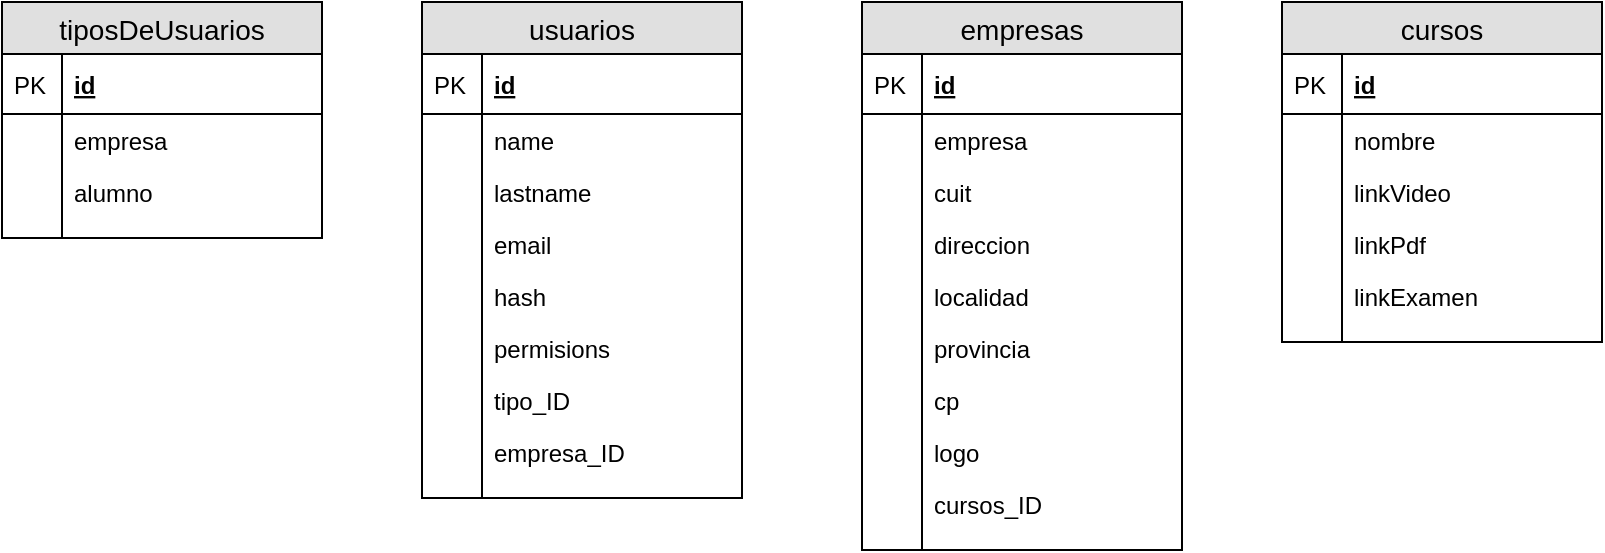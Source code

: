 <mxfile version="12.1.7" type="github" pages="1">
  <diagram id="rwCzeXzMKJZECigRZFu8" name="Page-1">
    <mxGraphModel dx="854" dy="468" grid="1" gridSize="10" guides="1" tooltips="1" connect="1" arrows="1" fold="1" page="1" pageScale="1" pageWidth="827" pageHeight="1169" math="0" shadow="0">
      <root>
        <mxCell id="0"/>
        <mxCell id="1" parent="0"/>
        <mxCell id="yXwIp1TPtq5uOMqV-L0E-1" value="usuarios" style="swimlane;fontStyle=0;childLayout=stackLayout;horizontal=1;startSize=26;fillColor=#e0e0e0;horizontalStack=0;resizeParent=1;resizeParentMax=0;resizeLast=0;collapsible=1;marginBottom=0;swimlaneFillColor=#ffffff;align=center;fontSize=14;" vertex="1" parent="1">
          <mxGeometry x="230" y="60" width="160" height="248" as="geometry"/>
        </mxCell>
        <mxCell id="yXwIp1TPtq5uOMqV-L0E-2" value="id" style="shape=partialRectangle;top=0;left=0;right=0;bottom=1;align=left;verticalAlign=middle;fillColor=none;spacingLeft=34;spacingRight=4;overflow=hidden;rotatable=0;points=[[0,0.5],[1,0.5]];portConstraint=eastwest;dropTarget=0;fontStyle=5;fontSize=12;" vertex="1" parent="yXwIp1TPtq5uOMqV-L0E-1">
          <mxGeometry y="26" width="160" height="30" as="geometry"/>
        </mxCell>
        <mxCell id="yXwIp1TPtq5uOMqV-L0E-3" value="PK" style="shape=partialRectangle;top=0;left=0;bottom=0;fillColor=none;align=left;verticalAlign=middle;spacingLeft=4;spacingRight=4;overflow=hidden;rotatable=0;points=[];portConstraint=eastwest;part=1;fontSize=12;" vertex="1" connectable="0" parent="yXwIp1TPtq5uOMqV-L0E-2">
          <mxGeometry width="30" height="30" as="geometry"/>
        </mxCell>
        <mxCell id="yXwIp1TPtq5uOMqV-L0E-4" value="name" style="shape=partialRectangle;top=0;left=0;right=0;bottom=0;align=left;verticalAlign=top;fillColor=none;spacingLeft=34;spacingRight=4;overflow=hidden;rotatable=0;points=[[0,0.5],[1,0.5]];portConstraint=eastwest;dropTarget=0;fontSize=12;" vertex="1" parent="yXwIp1TPtq5uOMqV-L0E-1">
          <mxGeometry y="56" width="160" height="26" as="geometry"/>
        </mxCell>
        <mxCell id="yXwIp1TPtq5uOMqV-L0E-5" value="" style="shape=partialRectangle;top=0;left=0;bottom=0;fillColor=none;align=left;verticalAlign=top;spacingLeft=4;spacingRight=4;overflow=hidden;rotatable=0;points=[];portConstraint=eastwest;part=1;fontSize=12;" vertex="1" connectable="0" parent="yXwIp1TPtq5uOMqV-L0E-4">
          <mxGeometry width="30" height="26" as="geometry"/>
        </mxCell>
        <mxCell id="yXwIp1TPtq5uOMqV-L0E-6" value="lastname" style="shape=partialRectangle;top=0;left=0;right=0;bottom=0;align=left;verticalAlign=top;fillColor=none;spacingLeft=34;spacingRight=4;overflow=hidden;rotatable=0;points=[[0,0.5],[1,0.5]];portConstraint=eastwest;dropTarget=0;fontSize=12;" vertex="1" parent="yXwIp1TPtq5uOMqV-L0E-1">
          <mxGeometry y="82" width="160" height="26" as="geometry"/>
        </mxCell>
        <mxCell id="yXwIp1TPtq5uOMqV-L0E-7" value="" style="shape=partialRectangle;top=0;left=0;bottom=0;fillColor=none;align=left;verticalAlign=top;spacingLeft=4;spacingRight=4;overflow=hidden;rotatable=0;points=[];portConstraint=eastwest;part=1;fontSize=12;" vertex="1" connectable="0" parent="yXwIp1TPtq5uOMqV-L0E-6">
          <mxGeometry width="30" height="26" as="geometry"/>
        </mxCell>
        <mxCell id="yXwIp1TPtq5uOMqV-L0E-8" value="email" style="shape=partialRectangle;top=0;left=0;right=0;bottom=0;align=left;verticalAlign=top;fillColor=none;spacingLeft=34;spacingRight=4;overflow=hidden;rotatable=0;points=[[0,0.5],[1,0.5]];portConstraint=eastwest;dropTarget=0;fontSize=12;" vertex="1" parent="yXwIp1TPtq5uOMqV-L0E-1">
          <mxGeometry y="108" width="160" height="26" as="geometry"/>
        </mxCell>
        <mxCell id="yXwIp1TPtq5uOMqV-L0E-9" value="" style="shape=partialRectangle;top=0;left=0;bottom=0;fillColor=none;align=left;verticalAlign=top;spacingLeft=4;spacingRight=4;overflow=hidden;rotatable=0;points=[];portConstraint=eastwest;part=1;fontSize=12;" vertex="1" connectable="0" parent="yXwIp1TPtq5uOMqV-L0E-8">
          <mxGeometry width="30" height="26" as="geometry"/>
        </mxCell>
        <mxCell id="yXwIp1TPtq5uOMqV-L0E-12" value="hash" style="shape=partialRectangle;top=0;left=0;right=0;bottom=0;align=left;verticalAlign=top;fillColor=none;spacingLeft=34;spacingRight=4;overflow=hidden;rotatable=0;points=[[0,0.5],[1,0.5]];portConstraint=eastwest;dropTarget=0;fontSize=12;" vertex="1" parent="yXwIp1TPtq5uOMqV-L0E-1">
          <mxGeometry y="134" width="160" height="26" as="geometry"/>
        </mxCell>
        <mxCell id="yXwIp1TPtq5uOMqV-L0E-13" value="" style="shape=partialRectangle;top=0;left=0;bottom=0;fillColor=none;align=left;verticalAlign=top;spacingLeft=4;spacingRight=4;overflow=hidden;rotatable=0;points=[];portConstraint=eastwest;part=1;fontSize=12;" vertex="1" connectable="0" parent="yXwIp1TPtq5uOMqV-L0E-12">
          <mxGeometry width="30" height="26" as="geometry"/>
        </mxCell>
        <mxCell id="yXwIp1TPtq5uOMqV-L0E-14" value="permisions" style="shape=partialRectangle;top=0;left=0;right=0;bottom=0;align=left;verticalAlign=top;fillColor=none;spacingLeft=34;spacingRight=4;overflow=hidden;rotatable=0;points=[[0,0.5],[1,0.5]];portConstraint=eastwest;dropTarget=0;fontSize=12;" vertex="1" parent="yXwIp1TPtq5uOMqV-L0E-1">
          <mxGeometry y="160" width="160" height="26" as="geometry"/>
        </mxCell>
        <mxCell id="yXwIp1TPtq5uOMqV-L0E-15" value="" style="shape=partialRectangle;top=0;left=0;bottom=0;fillColor=none;align=left;verticalAlign=top;spacingLeft=4;spacingRight=4;overflow=hidden;rotatable=0;points=[];portConstraint=eastwest;part=1;fontSize=12;" vertex="1" connectable="0" parent="yXwIp1TPtq5uOMqV-L0E-14">
          <mxGeometry width="30" height="26" as="geometry"/>
        </mxCell>
        <mxCell id="yXwIp1TPtq5uOMqV-L0E-16" value="tipo_ID" style="shape=partialRectangle;top=0;left=0;right=0;bottom=0;align=left;verticalAlign=top;fillColor=none;spacingLeft=34;spacingRight=4;overflow=hidden;rotatable=0;points=[[0,0.5],[1,0.5]];portConstraint=eastwest;dropTarget=0;fontSize=12;" vertex="1" parent="yXwIp1TPtq5uOMqV-L0E-1">
          <mxGeometry y="186" width="160" height="26" as="geometry"/>
        </mxCell>
        <mxCell id="yXwIp1TPtq5uOMqV-L0E-17" value="" style="shape=partialRectangle;top=0;left=0;bottom=0;fillColor=none;align=left;verticalAlign=top;spacingLeft=4;spacingRight=4;overflow=hidden;rotatable=0;points=[];portConstraint=eastwest;part=1;fontSize=12;" vertex="1" connectable="0" parent="yXwIp1TPtq5uOMqV-L0E-16">
          <mxGeometry width="30" height="26" as="geometry"/>
        </mxCell>
        <mxCell id="yXwIp1TPtq5uOMqV-L0E-77" value="empresa_ID" style="shape=partialRectangle;top=0;left=0;right=0;bottom=0;align=left;verticalAlign=top;fillColor=none;spacingLeft=34;spacingRight=4;overflow=hidden;rotatable=0;points=[[0,0.5],[1,0.5]];portConstraint=eastwest;dropTarget=0;fontSize=12;" vertex="1" parent="yXwIp1TPtq5uOMqV-L0E-1">
          <mxGeometry y="212" width="160" height="26" as="geometry"/>
        </mxCell>
        <mxCell id="yXwIp1TPtq5uOMqV-L0E-78" value="" style="shape=partialRectangle;top=0;left=0;bottom=0;fillColor=none;align=left;verticalAlign=top;spacingLeft=4;spacingRight=4;overflow=hidden;rotatable=0;points=[];portConstraint=eastwest;part=1;fontSize=12;" vertex="1" connectable="0" parent="yXwIp1TPtq5uOMqV-L0E-77">
          <mxGeometry width="30" height="26" as="geometry"/>
        </mxCell>
        <mxCell id="yXwIp1TPtq5uOMqV-L0E-10" value="" style="shape=partialRectangle;top=0;left=0;right=0;bottom=0;align=left;verticalAlign=top;fillColor=none;spacingLeft=34;spacingRight=4;overflow=hidden;rotatable=0;points=[[0,0.5],[1,0.5]];portConstraint=eastwest;dropTarget=0;fontSize=12;" vertex="1" parent="yXwIp1TPtq5uOMqV-L0E-1">
          <mxGeometry y="238" width="160" height="10" as="geometry"/>
        </mxCell>
        <mxCell id="yXwIp1TPtq5uOMqV-L0E-11" value="" style="shape=partialRectangle;top=0;left=0;bottom=0;fillColor=none;align=left;verticalAlign=top;spacingLeft=4;spacingRight=4;overflow=hidden;rotatable=0;points=[];portConstraint=eastwest;part=1;fontSize=12;" vertex="1" connectable="0" parent="yXwIp1TPtq5uOMqV-L0E-10">
          <mxGeometry width="30" height="10" as="geometry"/>
        </mxCell>
        <mxCell id="yXwIp1TPtq5uOMqV-L0E-18" value="tiposDeUsuarios" style="swimlane;fontStyle=0;childLayout=stackLayout;horizontal=1;startSize=26;fillColor=#e0e0e0;horizontalStack=0;resizeParent=1;resizeParentMax=0;resizeLast=0;collapsible=1;marginBottom=0;swimlaneFillColor=#ffffff;align=center;fontSize=14;" vertex="1" parent="1">
          <mxGeometry x="20" y="60" width="160" height="118" as="geometry"/>
        </mxCell>
        <mxCell id="yXwIp1TPtq5uOMqV-L0E-19" value="id" style="shape=partialRectangle;top=0;left=0;right=0;bottom=1;align=left;verticalAlign=middle;fillColor=none;spacingLeft=34;spacingRight=4;overflow=hidden;rotatable=0;points=[[0,0.5],[1,0.5]];portConstraint=eastwest;dropTarget=0;fontStyle=5;fontSize=12;" vertex="1" parent="yXwIp1TPtq5uOMqV-L0E-18">
          <mxGeometry y="26" width="160" height="30" as="geometry"/>
        </mxCell>
        <mxCell id="yXwIp1TPtq5uOMqV-L0E-20" value="PK" style="shape=partialRectangle;top=0;left=0;bottom=0;fillColor=none;align=left;verticalAlign=middle;spacingLeft=4;spacingRight=4;overflow=hidden;rotatable=0;points=[];portConstraint=eastwest;part=1;fontSize=12;" vertex="1" connectable="0" parent="yXwIp1TPtq5uOMqV-L0E-19">
          <mxGeometry width="30" height="30" as="geometry"/>
        </mxCell>
        <mxCell id="yXwIp1TPtq5uOMqV-L0E-21" value="empresa" style="shape=partialRectangle;top=0;left=0;right=0;bottom=0;align=left;verticalAlign=top;fillColor=none;spacingLeft=34;spacingRight=4;overflow=hidden;rotatable=0;points=[[0,0.5],[1,0.5]];portConstraint=eastwest;dropTarget=0;fontSize=12;" vertex="1" parent="yXwIp1TPtq5uOMqV-L0E-18">
          <mxGeometry y="56" width="160" height="26" as="geometry"/>
        </mxCell>
        <mxCell id="yXwIp1TPtq5uOMqV-L0E-22" value="" style="shape=partialRectangle;top=0;left=0;bottom=0;fillColor=none;align=left;verticalAlign=top;spacingLeft=4;spacingRight=4;overflow=hidden;rotatable=0;points=[];portConstraint=eastwest;part=1;fontSize=12;" vertex="1" connectable="0" parent="yXwIp1TPtq5uOMqV-L0E-21">
          <mxGeometry width="30" height="26" as="geometry"/>
        </mxCell>
        <mxCell id="yXwIp1TPtq5uOMqV-L0E-23" value="alumno" style="shape=partialRectangle;top=0;left=0;right=0;bottom=0;align=left;verticalAlign=top;fillColor=none;spacingLeft=34;spacingRight=4;overflow=hidden;rotatable=0;points=[[0,0.5],[1,0.5]];portConstraint=eastwest;dropTarget=0;fontSize=12;" vertex="1" parent="yXwIp1TPtq5uOMqV-L0E-18">
          <mxGeometry y="82" width="160" height="26" as="geometry"/>
        </mxCell>
        <mxCell id="yXwIp1TPtq5uOMqV-L0E-24" value="" style="shape=partialRectangle;top=0;left=0;bottom=0;fillColor=none;align=left;verticalAlign=top;spacingLeft=4;spacingRight=4;overflow=hidden;rotatable=0;points=[];portConstraint=eastwest;part=1;fontSize=12;" vertex="1" connectable="0" parent="yXwIp1TPtq5uOMqV-L0E-23">
          <mxGeometry width="30" height="26" as="geometry"/>
        </mxCell>
        <mxCell id="yXwIp1TPtq5uOMqV-L0E-33" value="" style="shape=partialRectangle;top=0;left=0;right=0;bottom=0;align=left;verticalAlign=top;fillColor=none;spacingLeft=34;spacingRight=4;overflow=hidden;rotatable=0;points=[[0,0.5],[1,0.5]];portConstraint=eastwest;dropTarget=0;fontSize=12;" vertex="1" parent="yXwIp1TPtq5uOMqV-L0E-18">
          <mxGeometry y="108" width="160" height="10" as="geometry"/>
        </mxCell>
        <mxCell id="yXwIp1TPtq5uOMqV-L0E-34" value="" style="shape=partialRectangle;top=0;left=0;bottom=0;fillColor=none;align=left;verticalAlign=top;spacingLeft=4;spacingRight=4;overflow=hidden;rotatable=0;points=[];portConstraint=eastwest;part=1;fontSize=12;" vertex="1" connectable="0" parent="yXwIp1TPtq5uOMqV-L0E-33">
          <mxGeometry width="30" height="10" as="geometry"/>
        </mxCell>
        <mxCell id="yXwIp1TPtq5uOMqV-L0E-35" value="cursos" style="swimlane;fontStyle=0;childLayout=stackLayout;horizontal=1;startSize=26;fillColor=#e0e0e0;horizontalStack=0;resizeParent=1;resizeParentMax=0;resizeLast=0;collapsible=1;marginBottom=0;swimlaneFillColor=#ffffff;align=center;fontSize=14;" vertex="1" parent="1">
          <mxGeometry x="660" y="60" width="160" height="170" as="geometry"/>
        </mxCell>
        <mxCell id="yXwIp1TPtq5uOMqV-L0E-36" value="id" style="shape=partialRectangle;top=0;left=0;right=0;bottom=1;align=left;verticalAlign=middle;fillColor=none;spacingLeft=34;spacingRight=4;overflow=hidden;rotatable=0;points=[[0,0.5],[1,0.5]];portConstraint=eastwest;dropTarget=0;fontStyle=5;fontSize=12;" vertex="1" parent="yXwIp1TPtq5uOMqV-L0E-35">
          <mxGeometry y="26" width="160" height="30" as="geometry"/>
        </mxCell>
        <mxCell id="yXwIp1TPtq5uOMqV-L0E-37" value="PK" style="shape=partialRectangle;top=0;left=0;bottom=0;fillColor=none;align=left;verticalAlign=middle;spacingLeft=4;spacingRight=4;overflow=hidden;rotatable=0;points=[];portConstraint=eastwest;part=1;fontSize=12;" vertex="1" connectable="0" parent="yXwIp1TPtq5uOMqV-L0E-36">
          <mxGeometry width="30" height="30" as="geometry"/>
        </mxCell>
        <mxCell id="yXwIp1TPtq5uOMqV-L0E-38" value="nombre" style="shape=partialRectangle;top=0;left=0;right=0;bottom=0;align=left;verticalAlign=top;fillColor=none;spacingLeft=34;spacingRight=4;overflow=hidden;rotatable=0;points=[[0,0.5],[1,0.5]];portConstraint=eastwest;dropTarget=0;fontSize=12;" vertex="1" parent="yXwIp1TPtq5uOMqV-L0E-35">
          <mxGeometry y="56" width="160" height="26" as="geometry"/>
        </mxCell>
        <mxCell id="yXwIp1TPtq5uOMqV-L0E-39" value="" style="shape=partialRectangle;top=0;left=0;bottom=0;fillColor=none;align=left;verticalAlign=top;spacingLeft=4;spacingRight=4;overflow=hidden;rotatable=0;points=[];portConstraint=eastwest;part=1;fontSize=12;" vertex="1" connectable="0" parent="yXwIp1TPtq5uOMqV-L0E-38">
          <mxGeometry width="30" height="26" as="geometry"/>
        </mxCell>
        <mxCell id="yXwIp1TPtq5uOMqV-L0E-40" value="linkVideo" style="shape=partialRectangle;top=0;left=0;right=0;bottom=0;align=left;verticalAlign=top;fillColor=none;spacingLeft=34;spacingRight=4;overflow=hidden;rotatable=0;points=[[0,0.5],[1,0.5]];portConstraint=eastwest;dropTarget=0;fontSize=12;" vertex="1" parent="yXwIp1TPtq5uOMqV-L0E-35">
          <mxGeometry y="82" width="160" height="26" as="geometry"/>
        </mxCell>
        <mxCell id="yXwIp1TPtq5uOMqV-L0E-41" value="" style="shape=partialRectangle;top=0;left=0;bottom=0;fillColor=none;align=left;verticalAlign=top;spacingLeft=4;spacingRight=4;overflow=hidden;rotatable=0;points=[];portConstraint=eastwest;part=1;fontSize=12;" vertex="1" connectable="0" parent="yXwIp1TPtq5uOMqV-L0E-40">
          <mxGeometry width="30" height="26" as="geometry"/>
        </mxCell>
        <mxCell id="yXwIp1TPtq5uOMqV-L0E-44" value="linkPdf" style="shape=partialRectangle;top=0;left=0;right=0;bottom=0;align=left;verticalAlign=top;fillColor=none;spacingLeft=34;spacingRight=4;overflow=hidden;rotatable=0;points=[[0,0.5],[1,0.5]];portConstraint=eastwest;dropTarget=0;fontSize=12;" vertex="1" parent="yXwIp1TPtq5uOMqV-L0E-35">
          <mxGeometry y="108" width="160" height="26" as="geometry"/>
        </mxCell>
        <mxCell id="yXwIp1TPtq5uOMqV-L0E-45" value="" style="shape=partialRectangle;top=0;left=0;bottom=0;fillColor=none;align=left;verticalAlign=top;spacingLeft=4;spacingRight=4;overflow=hidden;rotatable=0;points=[];portConstraint=eastwest;part=1;fontSize=12;" vertex="1" connectable="0" parent="yXwIp1TPtq5uOMqV-L0E-44">
          <mxGeometry width="30" height="26" as="geometry"/>
        </mxCell>
        <mxCell id="yXwIp1TPtq5uOMqV-L0E-46" value="linkExamen" style="shape=partialRectangle;top=0;left=0;right=0;bottom=0;align=left;verticalAlign=top;fillColor=none;spacingLeft=34;spacingRight=4;overflow=hidden;rotatable=0;points=[[0,0.5],[1,0.5]];portConstraint=eastwest;dropTarget=0;fontSize=12;" vertex="1" parent="yXwIp1TPtq5uOMqV-L0E-35">
          <mxGeometry y="134" width="160" height="26" as="geometry"/>
        </mxCell>
        <mxCell id="yXwIp1TPtq5uOMqV-L0E-47" value="" style="shape=partialRectangle;top=0;left=0;bottom=0;fillColor=none;align=left;verticalAlign=top;spacingLeft=4;spacingRight=4;overflow=hidden;rotatable=0;points=[];portConstraint=eastwest;part=1;fontSize=12;" vertex="1" connectable="0" parent="yXwIp1TPtq5uOMqV-L0E-46">
          <mxGeometry width="30" height="26" as="geometry"/>
        </mxCell>
        <mxCell id="yXwIp1TPtq5uOMqV-L0E-42" value="" style="shape=partialRectangle;top=0;left=0;right=0;bottom=0;align=left;verticalAlign=top;fillColor=none;spacingLeft=34;spacingRight=4;overflow=hidden;rotatable=0;points=[[0,0.5],[1,0.5]];portConstraint=eastwest;dropTarget=0;fontSize=12;" vertex="1" parent="yXwIp1TPtq5uOMqV-L0E-35">
          <mxGeometry y="160" width="160" height="10" as="geometry"/>
        </mxCell>
        <mxCell id="yXwIp1TPtq5uOMqV-L0E-43" value="" style="shape=partialRectangle;top=0;left=0;bottom=0;fillColor=none;align=left;verticalAlign=top;spacingLeft=4;spacingRight=4;overflow=hidden;rotatable=0;points=[];portConstraint=eastwest;part=1;fontSize=12;" vertex="1" connectable="0" parent="yXwIp1TPtq5uOMqV-L0E-42">
          <mxGeometry width="30" height="10" as="geometry"/>
        </mxCell>
        <mxCell id="yXwIp1TPtq5uOMqV-L0E-52" value="empresas" style="swimlane;fontStyle=0;childLayout=stackLayout;horizontal=1;startSize=26;fillColor=#e0e0e0;horizontalStack=0;resizeParent=1;resizeParentMax=0;resizeLast=0;collapsible=1;marginBottom=0;swimlaneFillColor=#ffffff;align=center;fontSize=14;" vertex="1" parent="1">
          <mxGeometry x="450" y="60" width="160" height="274" as="geometry"/>
        </mxCell>
        <mxCell id="yXwIp1TPtq5uOMqV-L0E-53" value="id" style="shape=partialRectangle;top=0;left=0;right=0;bottom=1;align=left;verticalAlign=middle;fillColor=none;spacingLeft=34;spacingRight=4;overflow=hidden;rotatable=0;points=[[0,0.5],[1,0.5]];portConstraint=eastwest;dropTarget=0;fontStyle=5;fontSize=12;" vertex="1" parent="yXwIp1TPtq5uOMqV-L0E-52">
          <mxGeometry y="26" width="160" height="30" as="geometry"/>
        </mxCell>
        <mxCell id="yXwIp1TPtq5uOMqV-L0E-54" value="PK" style="shape=partialRectangle;top=0;left=0;bottom=0;fillColor=none;align=left;verticalAlign=middle;spacingLeft=4;spacingRight=4;overflow=hidden;rotatable=0;points=[];portConstraint=eastwest;part=1;fontSize=12;" vertex="1" connectable="0" parent="yXwIp1TPtq5uOMqV-L0E-53">
          <mxGeometry width="30" height="30" as="geometry"/>
        </mxCell>
        <mxCell id="yXwIp1TPtq5uOMqV-L0E-55" value="empresa" style="shape=partialRectangle;top=0;left=0;right=0;bottom=0;align=left;verticalAlign=top;fillColor=none;spacingLeft=34;spacingRight=4;overflow=hidden;rotatable=0;points=[[0,0.5],[1,0.5]];portConstraint=eastwest;dropTarget=0;fontSize=12;" vertex="1" parent="yXwIp1TPtq5uOMqV-L0E-52">
          <mxGeometry y="56" width="160" height="26" as="geometry"/>
        </mxCell>
        <mxCell id="yXwIp1TPtq5uOMqV-L0E-56" value="" style="shape=partialRectangle;top=0;left=0;bottom=0;fillColor=none;align=left;verticalAlign=top;spacingLeft=4;spacingRight=4;overflow=hidden;rotatable=0;points=[];portConstraint=eastwest;part=1;fontSize=12;" vertex="1" connectable="0" parent="yXwIp1TPtq5uOMqV-L0E-55">
          <mxGeometry width="30" height="26" as="geometry"/>
        </mxCell>
        <mxCell id="yXwIp1TPtq5uOMqV-L0E-57" value="cuit" style="shape=partialRectangle;top=0;left=0;right=0;bottom=0;align=left;verticalAlign=top;fillColor=none;spacingLeft=34;spacingRight=4;overflow=hidden;rotatable=0;points=[[0,0.5],[1,0.5]];portConstraint=eastwest;dropTarget=0;fontSize=12;" vertex="1" parent="yXwIp1TPtq5uOMqV-L0E-52">
          <mxGeometry y="82" width="160" height="26" as="geometry"/>
        </mxCell>
        <mxCell id="yXwIp1TPtq5uOMqV-L0E-58" value="" style="shape=partialRectangle;top=0;left=0;bottom=0;fillColor=none;align=left;verticalAlign=top;spacingLeft=4;spacingRight=4;overflow=hidden;rotatable=0;points=[];portConstraint=eastwest;part=1;fontSize=12;" vertex="1" connectable="0" parent="yXwIp1TPtq5uOMqV-L0E-57">
          <mxGeometry width="30" height="26" as="geometry"/>
        </mxCell>
        <mxCell id="yXwIp1TPtq5uOMqV-L0E-61" value="direccion" style="shape=partialRectangle;top=0;left=0;right=0;bottom=0;align=left;verticalAlign=top;fillColor=none;spacingLeft=34;spacingRight=4;overflow=hidden;rotatable=0;points=[[0,0.5],[1,0.5]];portConstraint=eastwest;dropTarget=0;fontSize=12;" vertex="1" parent="yXwIp1TPtq5uOMqV-L0E-52">
          <mxGeometry y="108" width="160" height="26" as="geometry"/>
        </mxCell>
        <mxCell id="yXwIp1TPtq5uOMqV-L0E-62" value="" style="shape=partialRectangle;top=0;left=0;bottom=0;fillColor=none;align=left;verticalAlign=top;spacingLeft=4;spacingRight=4;overflow=hidden;rotatable=0;points=[];portConstraint=eastwest;part=1;fontSize=12;" vertex="1" connectable="0" parent="yXwIp1TPtq5uOMqV-L0E-61">
          <mxGeometry width="30" height="26" as="geometry"/>
        </mxCell>
        <mxCell id="yXwIp1TPtq5uOMqV-L0E-63" value="localidad" style="shape=partialRectangle;top=0;left=0;right=0;bottom=0;align=left;verticalAlign=top;fillColor=none;spacingLeft=34;spacingRight=4;overflow=hidden;rotatable=0;points=[[0,0.5],[1,0.5]];portConstraint=eastwest;dropTarget=0;fontSize=12;" vertex="1" parent="yXwIp1TPtq5uOMqV-L0E-52">
          <mxGeometry y="134" width="160" height="26" as="geometry"/>
        </mxCell>
        <mxCell id="yXwIp1TPtq5uOMqV-L0E-64" value="" style="shape=partialRectangle;top=0;left=0;bottom=0;fillColor=none;align=left;verticalAlign=top;spacingLeft=4;spacingRight=4;overflow=hidden;rotatable=0;points=[];portConstraint=eastwest;part=1;fontSize=12;" vertex="1" connectable="0" parent="yXwIp1TPtq5uOMqV-L0E-63">
          <mxGeometry width="30" height="26" as="geometry"/>
        </mxCell>
        <mxCell id="yXwIp1TPtq5uOMqV-L0E-65" value="provincia" style="shape=partialRectangle;top=0;left=0;right=0;bottom=0;align=left;verticalAlign=top;fillColor=none;spacingLeft=34;spacingRight=4;overflow=hidden;rotatable=0;points=[[0,0.5],[1,0.5]];portConstraint=eastwest;dropTarget=0;fontSize=12;" vertex="1" parent="yXwIp1TPtq5uOMqV-L0E-52">
          <mxGeometry y="160" width="160" height="26" as="geometry"/>
        </mxCell>
        <mxCell id="yXwIp1TPtq5uOMqV-L0E-66" value="" style="shape=partialRectangle;top=0;left=0;bottom=0;fillColor=none;align=left;verticalAlign=top;spacingLeft=4;spacingRight=4;overflow=hidden;rotatable=0;points=[];portConstraint=eastwest;part=1;fontSize=12;" vertex="1" connectable="0" parent="yXwIp1TPtq5uOMqV-L0E-65">
          <mxGeometry width="30" height="26" as="geometry"/>
        </mxCell>
        <mxCell id="yXwIp1TPtq5uOMqV-L0E-67" value="cp" style="shape=partialRectangle;top=0;left=0;right=0;bottom=0;align=left;verticalAlign=top;fillColor=none;spacingLeft=34;spacingRight=4;overflow=hidden;rotatable=0;points=[[0,0.5],[1,0.5]];portConstraint=eastwest;dropTarget=0;fontSize=12;" vertex="1" parent="yXwIp1TPtq5uOMqV-L0E-52">
          <mxGeometry y="186" width="160" height="26" as="geometry"/>
        </mxCell>
        <mxCell id="yXwIp1TPtq5uOMqV-L0E-68" value="" style="shape=partialRectangle;top=0;left=0;bottom=0;fillColor=none;align=left;verticalAlign=top;spacingLeft=4;spacingRight=4;overflow=hidden;rotatable=0;points=[];portConstraint=eastwest;part=1;fontSize=12;" vertex="1" connectable="0" parent="yXwIp1TPtq5uOMqV-L0E-67">
          <mxGeometry width="30" height="26" as="geometry"/>
        </mxCell>
        <mxCell id="yXwIp1TPtq5uOMqV-L0E-69" value="logo" style="shape=partialRectangle;top=0;left=0;right=0;bottom=0;align=left;verticalAlign=top;fillColor=none;spacingLeft=34;spacingRight=4;overflow=hidden;rotatable=0;points=[[0,0.5],[1,0.5]];portConstraint=eastwest;dropTarget=0;fontSize=12;" vertex="1" parent="yXwIp1TPtq5uOMqV-L0E-52">
          <mxGeometry y="212" width="160" height="26" as="geometry"/>
        </mxCell>
        <mxCell id="yXwIp1TPtq5uOMqV-L0E-70" value="" style="shape=partialRectangle;top=0;left=0;bottom=0;fillColor=none;align=left;verticalAlign=top;spacingLeft=4;spacingRight=4;overflow=hidden;rotatable=0;points=[];portConstraint=eastwest;part=1;fontSize=12;" vertex="1" connectable="0" parent="yXwIp1TPtq5uOMqV-L0E-69">
          <mxGeometry width="30" height="26" as="geometry"/>
        </mxCell>
        <mxCell id="yXwIp1TPtq5uOMqV-L0E-71" value="cursos_ID" style="shape=partialRectangle;top=0;left=0;right=0;bottom=0;align=left;verticalAlign=top;fillColor=none;spacingLeft=34;spacingRight=4;overflow=hidden;rotatable=0;points=[[0,0.5],[1,0.5]];portConstraint=eastwest;dropTarget=0;fontSize=12;" vertex="1" parent="yXwIp1TPtq5uOMqV-L0E-52">
          <mxGeometry y="238" width="160" height="26" as="geometry"/>
        </mxCell>
        <mxCell id="yXwIp1TPtq5uOMqV-L0E-72" value="" style="shape=partialRectangle;top=0;left=0;bottom=0;fillColor=none;align=left;verticalAlign=top;spacingLeft=4;spacingRight=4;overflow=hidden;rotatable=0;points=[];portConstraint=eastwest;part=1;fontSize=12;" vertex="1" connectable="0" parent="yXwIp1TPtq5uOMqV-L0E-71">
          <mxGeometry width="30" height="26" as="geometry"/>
        </mxCell>
        <mxCell id="yXwIp1TPtq5uOMqV-L0E-59" value="" style="shape=partialRectangle;top=0;left=0;right=0;bottom=0;align=left;verticalAlign=top;fillColor=none;spacingLeft=34;spacingRight=4;overflow=hidden;rotatable=0;points=[[0,0.5],[1,0.5]];portConstraint=eastwest;dropTarget=0;fontSize=12;" vertex="1" parent="yXwIp1TPtq5uOMqV-L0E-52">
          <mxGeometry y="264" width="160" height="10" as="geometry"/>
        </mxCell>
        <mxCell id="yXwIp1TPtq5uOMqV-L0E-60" value="" style="shape=partialRectangle;top=0;left=0;bottom=0;fillColor=none;align=left;verticalAlign=top;spacingLeft=4;spacingRight=4;overflow=hidden;rotatable=0;points=[];portConstraint=eastwest;part=1;fontSize=12;" vertex="1" connectable="0" parent="yXwIp1TPtq5uOMqV-L0E-59">
          <mxGeometry width="30" height="10" as="geometry"/>
        </mxCell>
      </root>
    </mxGraphModel>
  </diagram>
</mxfile>
